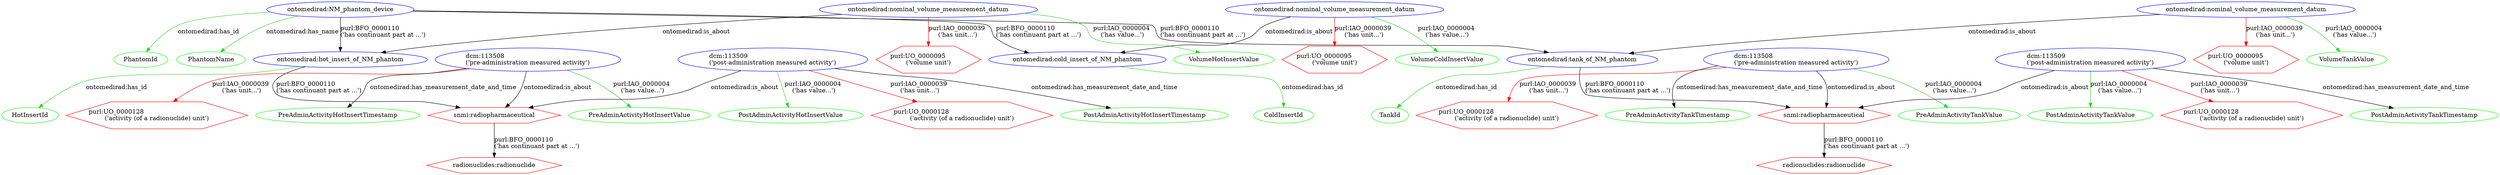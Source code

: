 digraph G {

// DEFINITION of NODES

	Phantom [label="ontomedirad:NM_phantom_device"] [color = "blue"];
	PhantomId [color = "green"];
	PhantomName [color = "green"];
	HotInsert [label="ontomedirad:hot_insert_of_NM_phantom"] [color = "blue"];
	HotInsertId [color = "green"];
	VolumeHotInsert [label="ontomedirad:nominal_volume_measurement_datum"] [color = "blue"];
	VolumeHotInsertValue  [color = "green"];
	VolumeHotInsertUnit [label="purl:UO_0000095 \l('volume unit')"][color = "red"][shape = hexagon];
	RadiopharmaceuticalHotInsert [label="snmi:radiopharmaceutical"][color = "red"][shape = hexagon];
	RadionuclideHotInsert [label="radionuclides:radionuclide"] [color = "red"][shape = hexagon];
	PreAdminActivityHotInsert [label="dcm:113508 \l('pre-administration measured activity')"][color = "blue"];
	PreAdminActivityHotInsertValue [color = "green"];
	PreAdminActivityHotInsertUnit [label="purl:UO_0000128 \l('activity (of a radionuclide) unit')"][color = "red"][shape = hexagon];
	PreAdminActivityHotInsertTimestamp [color = "green"];
	PostAdminActivityHotInsert [label="dcm:113509 \l('post-administration measured activity')"][color = "blue"];
	PostAdminActivityHotInsertValue  [color = "green"];
	PostAdminActivityHotInsertUnit  [label="purl:UO_0000128 \l('activity (of a radionuclide) unit')"][color = "red"][shape = hexagon];
	PostAdminActivityHotInsertTimestamp [color = "green"];
	ColdInsert  [label="ontomedirad:cold_insert_of_NM_phantom"] [color = "blue"];
	ColdInsertId [color = "green"];
	VolumeColdInsert [label="ontomedirad:nominal_volume_measurement_datum"] [color = "blue"];
	VolumeColdInsertValue [color = "green"];
	VolumeColdInsertUnit [label="purl:UO_0000095 \l('volume unit')"][color = "red"][shape = hexagon];
	Tank [label="ontomedirad:tank_of_NM_phantom"] [color = "blue"];
	TankId [color = "green"];
	VolumeTank [label="ontomedirad:nominal_volume_measurement_datum"] [color = "blue"];
	VolumeTankValue [color = "green"];
	VolumeTankUnit [label="purl:UO_0000095 \l('volume unit')"][color = "red"][shape = hexagon];
	RadiopharmaceuticalTank [label="snmi:radiopharmaceutical"][color = "red"][shape = hexagon];
	RadionuclideTank [label="radionuclides:radionuclide"] [color = "red"][shape = hexagon];
	PreAdminActivityTank [label="dcm:113508 \l('pre-administration measured activity')"][color = "blue"];
	PreAdminActivityTankValue [color = "green"];
	PreAdminActivityTankUnit [label="purl:UO_0000128 \l('activity (of a radionuclide) unit')"][color = "red"][shape = hexagon];
	PreAdminActivityTankTimestamp [color = "green"];
	PostAdminActivityTank [label="dcm:113509 \l('post-administration measured activity')"][color = "blue"];
	PostAdminActivityTankValue [color = "green"];
	PostAdminActivityTankUnit [label="purl:UO_0000128 \l('activity (of a radionuclide) unit')"][color = "red"][shape = hexagon];
	PostAdminActivityTankTimestamp [color = "green"];

// DEFINITION of EDGES

	Phantom -> PhantomId [label="ontomedirad:has_id"] [color="limegreen"];
	Phantom -> PhantomName [label="ontomedirad:has_name"] [color="limegreen"];
	Phantom -> HotInsert [label="purl:BFO_0000110 \l('has continuant part at ...')"]; 
	HotInsert -> HotInsertId [label="ontomedirad:has_id"] [color="limegreen"];
	VolumeHotInsert -> VolumeHotInsertValue [label="purl:IAO_0000004 \l('has value...')"] [color="limegreen"];
	VolumeHotInsert -> VolumeHotInsertUnit  [label="purl:IAO_0000039 \l('has unit...')"] [color="red"];
	VolumeHotInsert -> HotInsert  [label="ontomedirad:is_about"];
	HotInsert -> RadiopharmaceuticalHotInsert [label="purl:BFO_0000110 \l('has continuant part at ...')"]; 
	RadiopharmaceuticalHotInsert -> RadionuclideHotInsert [label="purl:BFO_0000110 \l('has continuant part at ...')"]; 
	PreAdminActivityHotInsert -> RadiopharmaceuticalHotInsert [label="ontomedirad:is_about"];
	PreAdminActivityHotInsert -> PreAdminActivityHotInsertValue [label="purl:IAO_0000004 \l('has value...')"] [color="limegreen"];
	PreAdminActivityHotInsert -> PreAdminActivityHotInsertUnit  [label="purl:IAO_0000039 \l('has unit...')"] [color="red"];
	PreAdminActivityHotInsert -> PreAdminActivityHotInsertTimestamp  [label="ontomedirad:has_measurement_date_and_time"];
	PostAdminActivityHotInsert -> RadiopharmaceuticalHotInsert [label="ontomedirad:is_about"];
	PostAdminActivityHotInsert -> PostAdminActivityHotInsertValue [label="purl:IAO_0000004 \l('has value...')"] [color="limegreen"];
	PostAdminActivityHotInsert -> PostAdminActivityHotInsertUnit  [label="purl:IAO_0000039 \l('has unit...')"] [color="red"];
	PostAdminActivityHotInsert -> PostAdminActivityHotInsertTimestamp  [label="ontomedirad:has_measurement_date_and_time"];
	Phantom -> ColdInsert [label="purl:BFO_0000110 \l('has continuant part at ...')"]; 
	ColdInsert -> ColdInsertId [label="ontomedirad:has_id"] [color="limegreen"];
	VolumeColdInsert -> VolumeColdInsertValue [label="purl:IAO_0000004 \l('has value...')"] [color="limegreen"];
	VolumeColdInsert -> VolumeColdInsertUnit  [label="purl:IAO_0000039 \l('has unit...')"] [color="red"];
	VolumeColdInsert -> ColdInsert  [label="ontomedirad:is_about"];
	Phantom -> Tank [label="purl:BFO_0000110 \l('has continuant part at ...')"]; 
	Tank -> TankId [label="ontomedirad:has_id"] [color="limegreen"];
	VolumeTank -> VolumeTankValue [label="purl:IAO_0000004 \l('has value...')"] [color="limegreen"];
	VolumeTank -> VolumeTankUnit  [label="purl:IAO_0000039 \l('has unit...')"] [color="red"];
	VolumeTank -> Tank  [label="ontomedirad:is_about"];
	Tank -> RadiopharmaceuticalTank [label="purl:BFO_0000110 \l('has continuant part at ...')"]; 
	RadiopharmaceuticalTank -> RadionuclideTank [label="purl:BFO_0000110 \l('has continuant part at ...')"]; 
	PreAdminActivityTank -> RadiopharmaceuticalTank [label="ontomedirad:is_about"];
	PreAdminActivityTank -> PreAdminActivityTankValue [label="purl:IAO_0000004 \l('has value...')"] [color="limegreen"];
	PreAdminActivityTank -> PreAdminActivityTankUnit  [label="purl:IAO_0000039 \l('has unit...')"] [color="red"];
	PreAdminActivityTank -> PreAdminActivityTankTimestamp  [label="ontomedirad:has_measurement_date_and_time"];
	PostAdminActivityTank -> RadiopharmaceuticalTank [label="ontomedirad:is_about"];
	PostAdminActivityTank -> PostAdminActivityTankValue [label="purl:IAO_0000004 \l('has value...')"] [color="limegreen"];
	PostAdminActivityTank -> PostAdminActivityTankUnit  [label="purl:IAO_0000039 \l('has unit...')"] [color="red"];
	PostAdminActivityTank -> PostAdminActivityTankTimestamp  [label="ontomedirad:has_measurement_date_and_time"];
}

